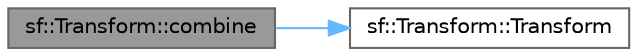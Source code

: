 digraph "sf::Transform::combine"
{
 // LATEX_PDF_SIZE
  bgcolor="transparent";
  edge [fontname=Helvetica,fontsize=10,labelfontname=Helvetica,labelfontsize=10];
  node [fontname=Helvetica,fontsize=10,shape=box,height=0.2,width=0.4];
  rankdir="LR";
  Node1 [id="Node000001",label="sf::Transform::combine",height=0.2,width=0.4,color="gray40", fillcolor="grey60", style="filled", fontcolor="black",tooltip="Combine the current transform with another one."];
  Node1 -> Node2 [id="edge1_Node000001_Node000002",color="steelblue1",style="solid",tooltip=" "];
  Node2 [id="Node000002",label="sf::Transform::Transform",height=0.2,width=0.4,color="grey40", fillcolor="white", style="filled",URL="$classsf_1_1_transform.html#ac32de51bd0b9f3d52fbe0838225ee83b",tooltip="Default constructor."];
}
